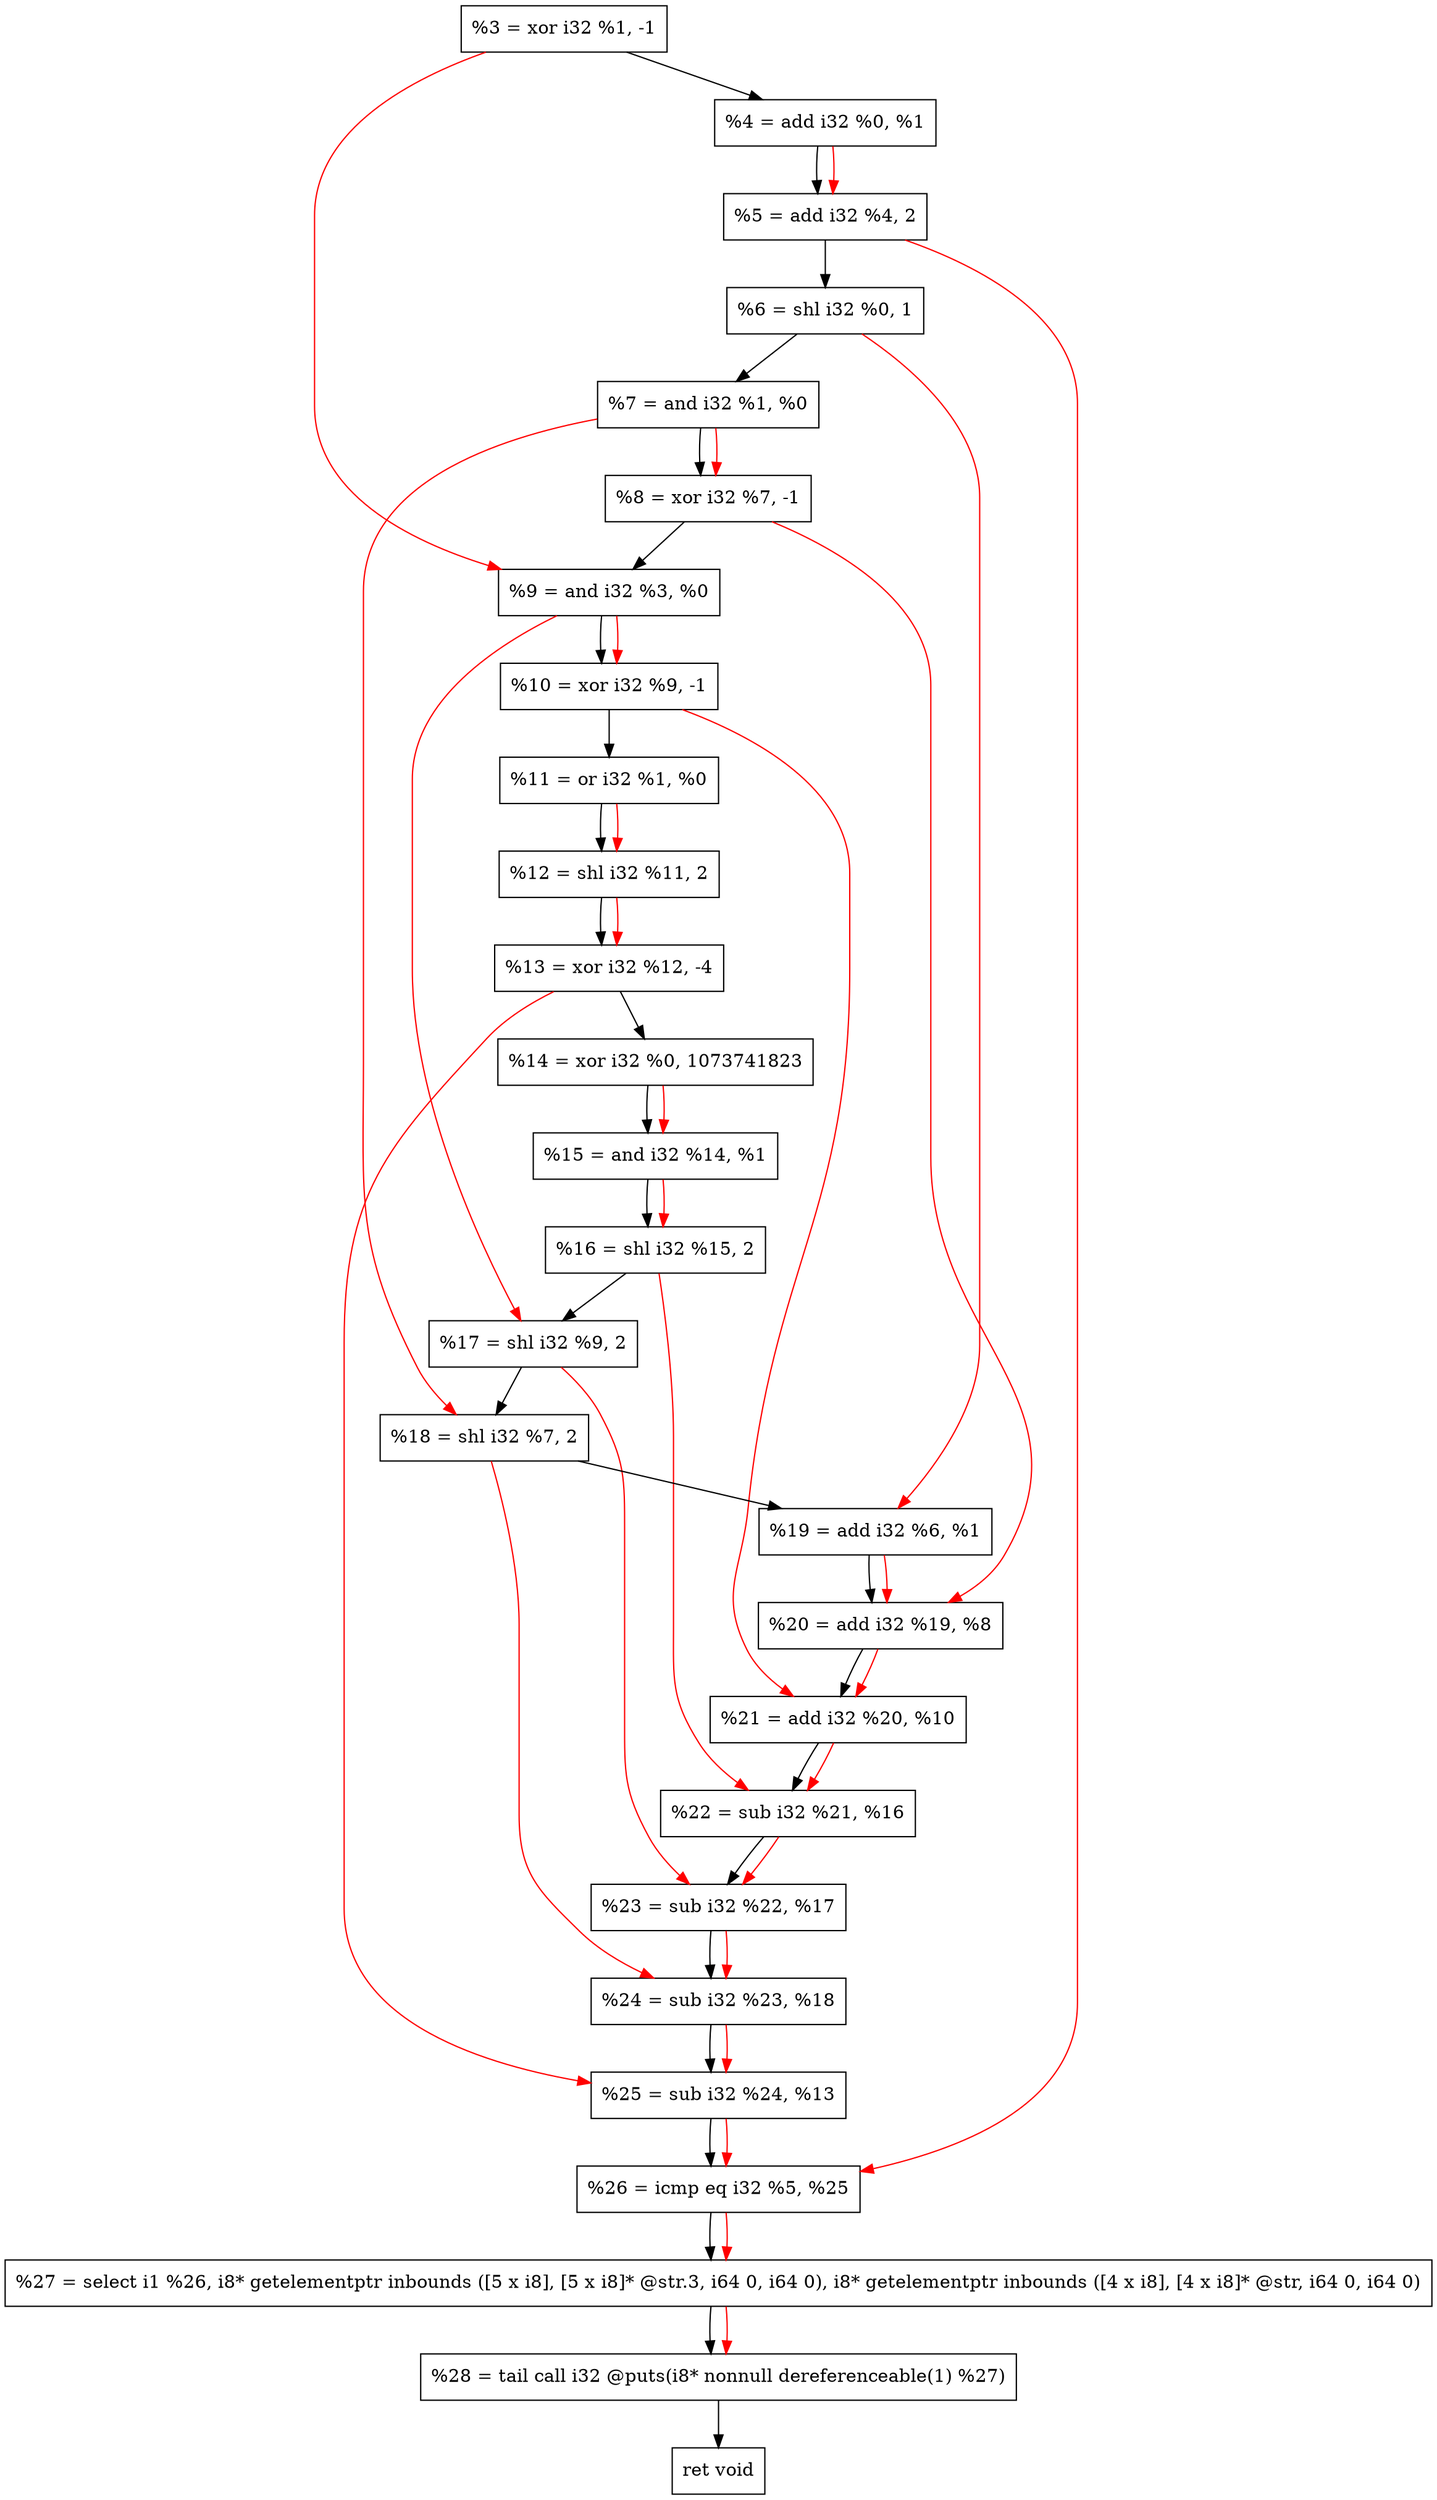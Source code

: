 digraph "DFG for'crackme' function" {
	Node0x1ce3b90[shape=record, label="  %3 = xor i32 %1, -1"];
	Node0x1ce3c00[shape=record, label="  %4 = add i32 %0, %1"];
	Node0x1ce3cc0[shape=record, label="  %5 = add i32 %4, 2"];
	Node0x1ce3d60[shape=record, label="  %6 = shl i32 %0, 1"];
	Node0x1ce3dd0[shape=record, label="  %7 = and i32 %1, %0"];
	Node0x1ce3e40[shape=record, label="  %8 = xor i32 %7, -1"];
	Node0x1ce3eb0[shape=record, label="  %9 = and i32 %3, %0"];
	Node0x1ce3f20[shape=record, label="  %10 = xor i32 %9, -1"];
	Node0x1ce3f90[shape=record, label="  %11 = or i32 %1, %0"];
	Node0x1ce4000[shape=record, label="  %12 = shl i32 %11, 2"];
	Node0x1ce40a0[shape=record, label="  %13 = xor i32 %12, -4"];
	Node0x1ce4140[shape=record, label="  %14 = xor i32 %0, 1073741823"];
	Node0x1ce41b0[shape=record, label="  %15 = and i32 %14, %1"];
	Node0x1ce4220[shape=record, label="  %16 = shl i32 %15, 2"];
	Node0x1ce4290[shape=record, label="  %17 = shl i32 %9, 2"];
	Node0x1ce4300[shape=record, label="  %18 = shl i32 %7, 2"];
	Node0x1ce4370[shape=record, label="  %19 = add i32 %6, %1"];
	Node0x1ce43e0[shape=record, label="  %20 = add i32 %19, %8"];
	Node0x1ce4450[shape=record, label="  %21 = add i32 %20, %10"];
	Node0x1ce44c0[shape=record, label="  %22 = sub i32 %21, %16"];
	Node0x1ce4530[shape=record, label="  %23 = sub i32 %22, %17"];
	Node0x1ce45a0[shape=record, label="  %24 = sub i32 %23, %18"];
	Node0x1ce4610[shape=record, label="  %25 = sub i32 %24, %13"];
	Node0x1ce4680[shape=record, label="  %26 = icmp eq i32 %5, %25"];
	Node0x1c84268[shape=record, label="  %27 = select i1 %26, i8* getelementptr inbounds ([5 x i8], [5 x i8]* @str.3, i64 0, i64 0), i8* getelementptr inbounds ([4 x i8], [4 x i8]* @str, i64 0, i64 0)"];
	Node0x1ce4b20[shape=record, label="  %28 = tail call i32 @puts(i8* nonnull dereferenceable(1) %27)"];
	Node0x1ce4b70[shape=record, label="  ret void"];
	Node0x1ce3b90 -> Node0x1ce3c00;
	Node0x1ce3c00 -> Node0x1ce3cc0;
	Node0x1ce3cc0 -> Node0x1ce3d60;
	Node0x1ce3d60 -> Node0x1ce3dd0;
	Node0x1ce3dd0 -> Node0x1ce3e40;
	Node0x1ce3e40 -> Node0x1ce3eb0;
	Node0x1ce3eb0 -> Node0x1ce3f20;
	Node0x1ce3f20 -> Node0x1ce3f90;
	Node0x1ce3f90 -> Node0x1ce4000;
	Node0x1ce4000 -> Node0x1ce40a0;
	Node0x1ce40a0 -> Node0x1ce4140;
	Node0x1ce4140 -> Node0x1ce41b0;
	Node0x1ce41b0 -> Node0x1ce4220;
	Node0x1ce4220 -> Node0x1ce4290;
	Node0x1ce4290 -> Node0x1ce4300;
	Node0x1ce4300 -> Node0x1ce4370;
	Node0x1ce4370 -> Node0x1ce43e0;
	Node0x1ce43e0 -> Node0x1ce4450;
	Node0x1ce4450 -> Node0x1ce44c0;
	Node0x1ce44c0 -> Node0x1ce4530;
	Node0x1ce4530 -> Node0x1ce45a0;
	Node0x1ce45a0 -> Node0x1ce4610;
	Node0x1ce4610 -> Node0x1ce4680;
	Node0x1ce4680 -> Node0x1c84268;
	Node0x1c84268 -> Node0x1ce4b20;
	Node0x1ce4b20 -> Node0x1ce4b70;
edge [color=red]
	Node0x1ce3c00 -> Node0x1ce3cc0;
	Node0x1ce3dd0 -> Node0x1ce3e40;
	Node0x1ce3b90 -> Node0x1ce3eb0;
	Node0x1ce3eb0 -> Node0x1ce3f20;
	Node0x1ce3f90 -> Node0x1ce4000;
	Node0x1ce4000 -> Node0x1ce40a0;
	Node0x1ce4140 -> Node0x1ce41b0;
	Node0x1ce41b0 -> Node0x1ce4220;
	Node0x1ce3eb0 -> Node0x1ce4290;
	Node0x1ce3dd0 -> Node0x1ce4300;
	Node0x1ce3d60 -> Node0x1ce4370;
	Node0x1ce4370 -> Node0x1ce43e0;
	Node0x1ce3e40 -> Node0x1ce43e0;
	Node0x1ce43e0 -> Node0x1ce4450;
	Node0x1ce3f20 -> Node0x1ce4450;
	Node0x1ce4450 -> Node0x1ce44c0;
	Node0x1ce4220 -> Node0x1ce44c0;
	Node0x1ce44c0 -> Node0x1ce4530;
	Node0x1ce4290 -> Node0x1ce4530;
	Node0x1ce4530 -> Node0x1ce45a0;
	Node0x1ce4300 -> Node0x1ce45a0;
	Node0x1ce45a0 -> Node0x1ce4610;
	Node0x1ce40a0 -> Node0x1ce4610;
	Node0x1ce3cc0 -> Node0x1ce4680;
	Node0x1ce4610 -> Node0x1ce4680;
	Node0x1ce4680 -> Node0x1c84268;
	Node0x1c84268 -> Node0x1ce4b20;
}
